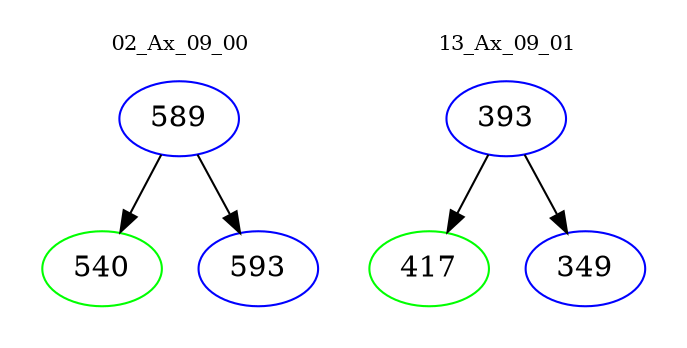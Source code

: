 digraph{
subgraph cluster_0 {
color = white
label = "02_Ax_09_00";
fontsize=10;
T0_589 [label="589", color="blue"]
T0_589 -> T0_540 [color="black"]
T0_540 [label="540", color="green"]
T0_589 -> T0_593 [color="black"]
T0_593 [label="593", color="blue"]
}
subgraph cluster_1 {
color = white
label = "13_Ax_09_01";
fontsize=10;
T1_393 [label="393", color="blue"]
T1_393 -> T1_417 [color="black"]
T1_417 [label="417", color="green"]
T1_393 -> T1_349 [color="black"]
T1_349 [label="349", color="blue"]
}
}
